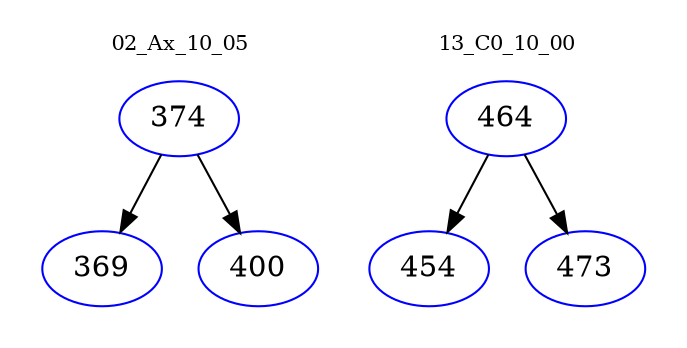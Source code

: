 digraph{
subgraph cluster_0 {
color = white
label = "02_Ax_10_05";
fontsize=10;
T0_374 [label="374", color="blue"]
T0_374 -> T0_369 [color="black"]
T0_369 [label="369", color="blue"]
T0_374 -> T0_400 [color="black"]
T0_400 [label="400", color="blue"]
}
subgraph cluster_1 {
color = white
label = "13_C0_10_00";
fontsize=10;
T1_464 [label="464", color="blue"]
T1_464 -> T1_454 [color="black"]
T1_454 [label="454", color="blue"]
T1_464 -> T1_473 [color="black"]
T1_473 [label="473", color="blue"]
}
}

